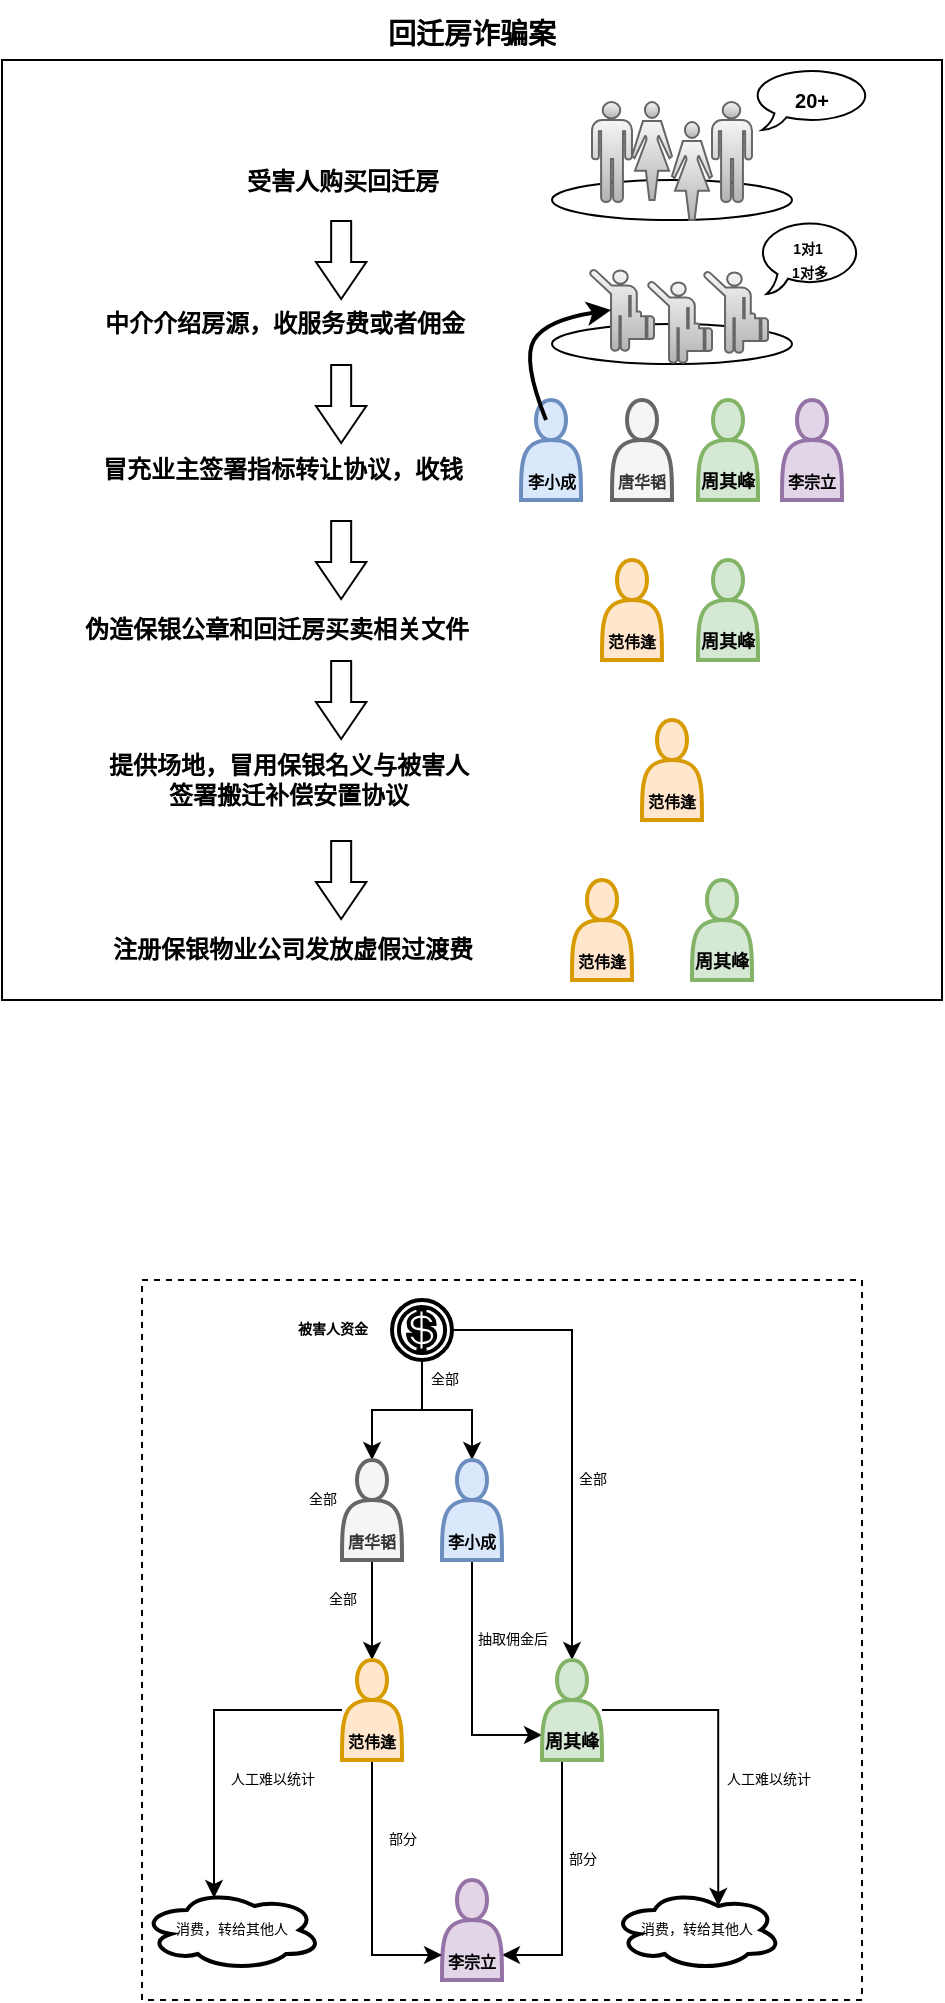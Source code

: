 <mxfile version="20.8.5" type="github">
  <diagram id="nMY7_8F1BtrzsAjcgdW9" name="第 1 页">
    <mxGraphModel dx="875" dy="435" grid="1" gridSize="10" guides="1" tooltips="1" connect="1" arrows="1" fold="1" page="1" pageScale="1" pageWidth="827" pageHeight="1169" math="0" shadow="0">
      <root>
        <mxCell id="0" />
        <mxCell id="1" parent="0" />
        <mxCell id="5yCmDJtd9Wti_51StDvj-59" value="" style="whiteSpace=wrap;html=1;aspect=fixed;strokeColor=default;strokeWidth=1;fontSize=7;fontColor=default;fillColor=none;dashed=1;" vertex="1" parent="1">
          <mxGeometry x="150" y="730" width="360" height="360" as="geometry" />
        </mxCell>
        <mxCell id="qC7QsjY16g4wpngSqHru-79" value="" style="ellipse;whiteSpace=wrap;html=1;" parent="1" vertex="1">
          <mxGeometry x="355" y="252" width="120" height="20" as="geometry" />
        </mxCell>
        <mxCell id="qC7QsjY16g4wpngSqHru-120" value="" style="whiteSpace=wrap;html=1;aspect=fixed;strokeColor=default;fontSize=10;fillColor=none;" parent="1" vertex="1">
          <mxGeometry x="80" y="120" width="470" height="470" as="geometry" />
        </mxCell>
        <mxCell id="qC7QsjY16g4wpngSqHru-4" value="" style="ellipse;whiteSpace=wrap;html=1;" parent="1" vertex="1">
          <mxGeometry x="355" y="180" width="120" height="20" as="geometry" />
        </mxCell>
        <mxCell id="qC7QsjY16g4wpngSqHru-18" value="&lt;b&gt;受害人&lt;/b&gt;&lt;b style=&quot;border-color: var(--border-color);&quot;&gt;购买回迁房&lt;/b&gt;&lt;b&gt;&lt;br&gt;&lt;/b&gt;" style="text;html=1;align=center;verticalAlign=middle;resizable=0;points=[];autosize=1;strokeColor=none;fillColor=none;" parent="1" vertex="1">
          <mxGeometry x="190" y="165.5" width="120" height="30" as="geometry" />
        </mxCell>
        <mxCell id="qC7QsjY16g4wpngSqHru-20" value="&lt;b&gt;中介介绍房源，收服务费或者佣金&lt;/b&gt;" style="text;html=1;align=center;verticalAlign=middle;resizable=0;points=[];autosize=1;strokeColor=none;fillColor=none;" parent="1" vertex="1">
          <mxGeometry x="121" y="237" width="200" height="30" as="geometry" />
        </mxCell>
        <mxCell id="qC7QsjY16g4wpngSqHru-43" value="" style="shape=mxgraph.signs.people.man_1;html=1;pointerEvents=1;fillColor=#f5f5f5;strokeColor=#666666;verticalLabelPosition=bottom;verticalAlign=top;align=center;sketch=0;gradientColor=#b3b3b3;" parent="1" vertex="1">
          <mxGeometry x="375" y="141" width="20" height="50" as="geometry" />
        </mxCell>
        <mxCell id="qC7QsjY16g4wpngSqHru-44" value="" style="shape=mxgraph.signs.people.woman_2;html=1;pointerEvents=1;fillColor=#f5f5f5;strokeColor=#666666;verticalLabelPosition=bottom;verticalAlign=top;align=center;sketch=0;gradientColor=#b3b3b3;" parent="1" vertex="1">
          <mxGeometry x="395" y="141" width="20" height="49" as="geometry" />
        </mxCell>
        <mxCell id="qC7QsjY16g4wpngSqHru-46" value="" style="shape=mxgraph.signs.people.woman_2;html=1;pointerEvents=1;fillColor=#f5f5f5;strokeColor=#666666;verticalLabelPosition=bottom;verticalAlign=top;align=center;sketch=0;gradientColor=#b3b3b3;" parent="1" vertex="1">
          <mxGeometry x="415" y="151" width="20" height="49" as="geometry" />
        </mxCell>
        <mxCell id="qC7QsjY16g4wpngSqHru-47" value="" style="shape=mxgraph.signs.people.man_1;html=1;pointerEvents=1;fillColor=#f5f5f5;strokeColor=#666666;verticalLabelPosition=bottom;verticalAlign=top;align=center;sketch=0;gradientColor=#b3b3b3;" parent="1" vertex="1">
          <mxGeometry x="435" y="141" width="20" height="50" as="geometry" />
        </mxCell>
        <mxCell id="qC7QsjY16g4wpngSqHru-49" value="&lt;b&gt;&lt;br&gt;&lt;br&gt;&lt;font style=&quot;font-size: 8px;&quot;&gt;李小成&lt;/font&gt;&lt;/b&gt;" style="shape=actor;whiteSpace=wrap;html=1;fillColor=#dae8fc;strokeColor=#6c8ebf;strokeWidth=2;" parent="1" vertex="1">
          <mxGeometry x="339.5" y="290" width="30" height="50" as="geometry" />
        </mxCell>
        <mxCell id="qC7QsjY16g4wpngSqHru-59" value="&lt;font style=&quot;font-size: 9px;&quot;&gt;&lt;b&gt;&lt;br&gt;&lt;br&gt;周其峰&lt;/b&gt;&lt;/font&gt;" style="shape=actor;whiteSpace=wrap;html=1;fillColor=#d5e8d4;strokeColor=#82b366;strokeWidth=2;" parent="1" vertex="1">
          <mxGeometry x="428" y="290" width="30" height="50" as="geometry" />
        </mxCell>
        <mxCell id="qC7QsjY16g4wpngSqHru-60" value="&lt;b&gt;&lt;br&gt;&lt;br&gt;&lt;font style=&quot;font-size: 8px;&quot;&gt;李宗立&lt;/font&gt;&lt;/b&gt;" style="shape=actor;whiteSpace=wrap;html=1;fillColor=#e1d5e7;strokeColor=#9673a6;strokeWidth=2;" parent="1" vertex="1">
          <mxGeometry x="470" y="290" width="30" height="50" as="geometry" />
        </mxCell>
        <mxCell id="qC7QsjY16g4wpngSqHru-61" value="&lt;b&gt;&lt;br&gt;&lt;br&gt;&lt;font style=&quot;font-size: 8px;&quot;&gt;范伟逢&lt;/font&gt;&lt;/b&gt;" style="shape=actor;whiteSpace=wrap;html=1;fillColor=#ffe6cc;strokeColor=#d79b00;strokeWidth=2;" parent="1" vertex="1">
          <mxGeometry x="380" y="370" width="30" height="50" as="geometry" />
        </mxCell>
        <mxCell id="qC7QsjY16g4wpngSqHru-40" value="" style="shape=mxgraph.signs.travel.arriving_flights;html=1;pointerEvents=1;fillColor=#f5f5f5;strokeColor=#666666;verticalLabelPosition=bottom;verticalAlign=top;align=center;sketch=0;gradientColor=#b3b3b3;" parent="1" vertex="1">
          <mxGeometry x="373" y="224" width="33" height="42" as="geometry" />
        </mxCell>
        <mxCell id="qC7QsjY16g4wpngSqHru-81" value="" style="shape=mxgraph.signs.travel.arriving_flights;html=1;pointerEvents=1;fillColor=#f5f5f5;strokeColor=#666666;verticalLabelPosition=bottom;verticalAlign=top;align=center;sketch=0;gradientColor=#b3b3b3;" parent="1" vertex="1">
          <mxGeometry x="402" y="230" width="33" height="42" as="geometry" />
        </mxCell>
        <mxCell id="qC7QsjY16g4wpngSqHru-82" value="" style="shape=mxgraph.signs.travel.arriving_flights;html=1;pointerEvents=1;fillColor=#f5f5f5;strokeColor=#666666;verticalLabelPosition=bottom;verticalAlign=top;align=center;sketch=0;gradientColor=#b3b3b3;" parent="1" vertex="1">
          <mxGeometry x="430" y="225" width="33" height="42" as="geometry" />
        </mxCell>
        <mxCell id="qC7QsjY16g4wpngSqHru-102" value="&lt;b&gt;冒充业主签署指标转让协议，收钱&lt;/b&gt;" style="text;html=1;align=center;verticalAlign=middle;resizable=0;points=[];autosize=1;strokeColor=none;fillColor=none;" parent="1" vertex="1">
          <mxGeometry x="120" y="310" width="200" height="30" as="geometry" />
        </mxCell>
        <mxCell id="qC7QsjY16g4wpngSqHru-103" value="&lt;b&gt;&lt;br&gt;&lt;br&gt;&lt;font style=&quot;font-size: 8px;&quot;&gt;唐华韬&lt;/font&gt;&lt;/b&gt;" style="shape=actor;whiteSpace=wrap;html=1;fillColor=#f5f5f5;strokeColor=#666666;fontColor=#333333;strokeWidth=2;" parent="1" vertex="1">
          <mxGeometry x="385" y="290" width="30" height="50" as="geometry" />
        </mxCell>
        <mxCell id="qC7QsjY16g4wpngSqHru-105" value="&lt;b&gt;提供场地，冒用保银名义与被害人&lt;br&gt;签署搬迁补偿安置协议&lt;/b&gt;" style="text;html=1;align=center;verticalAlign=middle;resizable=0;points=[];autosize=1;strokeColor=none;fillColor=none;" parent="1" vertex="1">
          <mxGeometry x="123" y="460" width="200" height="40" as="geometry" />
        </mxCell>
        <mxCell id="qC7QsjY16g4wpngSqHru-106" value="&lt;b&gt;伪造保银公章和回迁房买卖相关文件&lt;/b&gt;" style="text;html=1;align=center;verticalAlign=middle;resizable=0;points=[];autosize=1;strokeColor=none;fillColor=none;" parent="1" vertex="1">
          <mxGeometry x="107" y="390" width="220" height="30" as="geometry" />
        </mxCell>
        <mxCell id="qC7QsjY16g4wpngSqHru-107" value="&lt;font style=&quot;font-size: 9px;&quot;&gt;&lt;b&gt;&lt;br&gt;&lt;br&gt;周其峰&lt;/b&gt;&lt;/font&gt;" style="shape=actor;whiteSpace=wrap;html=1;fillColor=#d5e8d4;strokeColor=#82b366;strokeWidth=2;" parent="1" vertex="1">
          <mxGeometry x="428" y="370" width="30" height="50" as="geometry" />
        </mxCell>
        <mxCell id="qC7QsjY16g4wpngSqHru-108" value="&lt;b&gt;&lt;br&gt;&lt;br&gt;&lt;font style=&quot;font-size: 8px;&quot;&gt;范伟逢&lt;/font&gt;&lt;/b&gt;" style="shape=actor;whiteSpace=wrap;html=1;fillColor=#ffe6cc;strokeColor=#d79b00;strokeWidth=2;" parent="1" vertex="1">
          <mxGeometry x="400" y="450" width="30" height="50" as="geometry" />
        </mxCell>
        <mxCell id="qC7QsjY16g4wpngSqHru-110" value="" style="shape=flexArrow;endArrow=classic;html=1;rounded=0;fontSize=10;endWidth=14.167;endSize=5.833;" parent="1" edge="1">
          <mxGeometry width="50" height="50" relative="1" as="geometry">
            <mxPoint x="249.58" y="200" as="sourcePoint" />
            <mxPoint x="249.58" y="240" as="targetPoint" />
          </mxGeometry>
        </mxCell>
        <mxCell id="qC7QsjY16g4wpngSqHru-111" value="&lt;b&gt;注册保银物业公司发放虚假过渡费&lt;/b&gt;" style="text;html=1;align=center;verticalAlign=middle;resizable=0;points=[];autosize=1;strokeColor=none;fillColor=none;" parent="1" vertex="1">
          <mxGeometry x="125" y="550" width="200" height="30" as="geometry" />
        </mxCell>
        <mxCell id="qC7QsjY16g4wpngSqHru-112" value="&lt;b&gt;&lt;br&gt;&lt;br&gt;&lt;font style=&quot;font-size: 8px;&quot;&gt;范伟逢&lt;/font&gt;&lt;/b&gt;" style="shape=actor;whiteSpace=wrap;html=1;fillColor=#ffe6cc;strokeColor=#d79b00;strokeWidth=2;" parent="1" vertex="1">
          <mxGeometry x="365" y="530" width="30" height="50" as="geometry" />
        </mxCell>
        <mxCell id="qC7QsjY16g4wpngSqHru-113" value="&lt;font style=&quot;font-size: 9px;&quot;&gt;&lt;b&gt;&lt;br&gt;&lt;br&gt;周其峰&lt;/b&gt;&lt;/font&gt;" style="shape=actor;whiteSpace=wrap;html=1;fillColor=#d5e8d4;strokeColor=#82b366;strokeWidth=2;" parent="1" vertex="1">
          <mxGeometry x="425" y="530" width="30" height="50" as="geometry" />
        </mxCell>
        <mxCell id="qC7QsjY16g4wpngSqHru-114" value="" style="shape=flexArrow;endArrow=classic;html=1;rounded=0;fontSize=10;endWidth=14.167;endSize=5.833;" parent="1" edge="1">
          <mxGeometry width="50" height="50" relative="1" as="geometry">
            <mxPoint x="249.58" y="272" as="sourcePoint" />
            <mxPoint x="249.58" y="312" as="targetPoint" />
          </mxGeometry>
        </mxCell>
        <mxCell id="qC7QsjY16g4wpngSqHru-115" value="" style="shape=flexArrow;endArrow=classic;html=1;rounded=0;fontSize=10;endWidth=14.167;endSize=5.833;" parent="1" edge="1">
          <mxGeometry width="50" height="50" relative="1" as="geometry">
            <mxPoint x="249.58" y="350" as="sourcePoint" />
            <mxPoint x="249.58" y="390" as="targetPoint" />
          </mxGeometry>
        </mxCell>
        <mxCell id="qC7QsjY16g4wpngSqHru-116" value="" style="shape=flexArrow;endArrow=classic;html=1;rounded=0;fontSize=10;endWidth=14.167;endSize=5.833;" parent="1" edge="1">
          <mxGeometry width="50" height="50" relative="1" as="geometry">
            <mxPoint x="249.58" y="420" as="sourcePoint" />
            <mxPoint x="249.58" y="460" as="targetPoint" />
          </mxGeometry>
        </mxCell>
        <mxCell id="qC7QsjY16g4wpngSqHru-117" value="" style="shape=flexArrow;endArrow=classic;html=1;rounded=0;fontSize=10;endWidth=14.167;endSize=5.833;" parent="1" edge="1">
          <mxGeometry width="50" height="50" relative="1" as="geometry">
            <mxPoint x="249.58" y="510" as="sourcePoint" />
            <mxPoint x="249.58" y="550" as="targetPoint" />
          </mxGeometry>
        </mxCell>
        <mxCell id="5yCmDJtd9Wti_51StDvj-2" value="&lt;b&gt;20+&lt;/b&gt;" style="whiteSpace=wrap;html=1;shape=mxgraph.basic.oval_callout;strokeColor=default;fontSize=10;fillColor=none;" vertex="1" parent="1">
          <mxGeometry x="455" y="124" width="60" height="31" as="geometry" />
        </mxCell>
        <mxCell id="5yCmDJtd9Wti_51StDvj-3" value="&lt;b&gt;&lt;font style=&quot;font-size: 7px;&quot;&gt;1对1&amp;nbsp;&lt;br&gt;1对多&lt;br&gt;&lt;/font&gt;&lt;/b&gt;" style="whiteSpace=wrap;html=1;shape=mxgraph.basic.oval_callout;strokeColor=default;fontSize=10;fillColor=none;" vertex="1" parent="1">
          <mxGeometry x="458" y="200" width="52" height="37" as="geometry" />
        </mxCell>
        <mxCell id="5yCmDJtd9Wti_51StDvj-10" value="" style="curved=1;endArrow=classic;html=1;rounded=0;fontSize=7;strokeWidth=2;entryX=0.35;entryY=0.5;entryDx=0;entryDy=0;entryPerimeter=0;" edge="1" parent="1" target="qC7QsjY16g4wpngSqHru-40">
          <mxGeometry width="50" height="50" relative="1" as="geometry">
            <mxPoint x="352" y="300" as="sourcePoint" />
            <mxPoint x="370" y="250" as="targetPoint" />
            <Array as="points">
              <mxPoint x="340" y="270" />
              <mxPoint x="352" y="250" />
            </Array>
          </mxGeometry>
        </mxCell>
        <mxCell id="5yCmDJtd9Wti_51StDvj-12" value="&lt;h1&gt;回迁房诈骗案&lt;/h1&gt;" style="text;html=1;strokeColor=none;fillColor=none;spacing=5;spacingTop=-20;whiteSpace=wrap;overflow=hidden;rounded=0;strokeWidth=2;fontSize=7;align=center;" vertex="1" parent="1">
          <mxGeometry x="220" y="100" width="190" height="20" as="geometry" />
        </mxCell>
        <mxCell id="5yCmDJtd9Wti_51StDvj-34" style="edgeStyle=orthogonalEdgeStyle;rounded=0;orthogonalLoop=1;jettySize=auto;html=1;entryX=0.5;entryY=0;entryDx=0;entryDy=0;strokeWidth=1;fontSize=7;fontColor=default;" edge="1" parent="1" source="5yCmDJtd9Wti_51StDvj-18" target="5yCmDJtd9Wti_51StDvj-22">
          <mxGeometry relative="1" as="geometry" />
        </mxCell>
        <mxCell id="5yCmDJtd9Wti_51StDvj-40" style="edgeStyle=orthogonalEdgeStyle;rounded=0;orthogonalLoop=1;jettySize=auto;html=1;entryX=0.5;entryY=0;entryDx=0;entryDy=0;strokeWidth=1;fontSize=7;fontColor=default;" edge="1" parent="1" source="5yCmDJtd9Wti_51StDvj-18" target="5yCmDJtd9Wti_51StDvj-19">
          <mxGeometry relative="1" as="geometry" />
        </mxCell>
        <mxCell id="5yCmDJtd9Wti_51StDvj-41" style="edgeStyle=orthogonalEdgeStyle;rounded=0;orthogonalLoop=1;jettySize=auto;html=1;entryX=0.5;entryY=0;entryDx=0;entryDy=0;strokeWidth=1;fontSize=7;fontColor=default;" edge="1" parent="1" source="5yCmDJtd9Wti_51StDvj-18" target="5yCmDJtd9Wti_51StDvj-20">
          <mxGeometry relative="1" as="geometry" />
        </mxCell>
        <mxCell id="5yCmDJtd9Wti_51StDvj-18" value="" style="shape=mxgraph.signs.travel.cashier;html=1;pointerEvents=1;fillColor=none;strokeColor=default;verticalLabelPosition=bottom;verticalAlign=top;align=center;sketch=0;strokeWidth=2;fontSize=7;fontColor=default;" vertex="1" parent="1">
          <mxGeometry x="275" y="740" width="30" height="30" as="geometry" />
        </mxCell>
        <mxCell id="5yCmDJtd9Wti_51StDvj-36" style="edgeStyle=orthogonalEdgeStyle;rounded=0;orthogonalLoop=1;jettySize=auto;html=1;exitX=0.5;exitY=1;exitDx=0;exitDy=0;entryX=0;entryY=0.75;entryDx=0;entryDy=0;strokeWidth=1;fontSize=7;fontColor=default;" edge="1" parent="1" source="5yCmDJtd9Wti_51StDvj-19" target="5yCmDJtd9Wti_51StDvj-20">
          <mxGeometry relative="1" as="geometry" />
        </mxCell>
        <mxCell id="5yCmDJtd9Wti_51StDvj-19" value="&lt;b&gt;&lt;br&gt;&lt;br&gt;&lt;font style=&quot;font-size: 8px;&quot;&gt;李小成&lt;/font&gt;&lt;/b&gt;" style="shape=actor;whiteSpace=wrap;html=1;fillColor=#dae8fc;strokeColor=#6c8ebf;strokeWidth=2;" vertex="1" parent="1">
          <mxGeometry x="300" y="820" width="30" height="50" as="geometry" />
        </mxCell>
        <mxCell id="5yCmDJtd9Wti_51StDvj-38" style="edgeStyle=orthogonalEdgeStyle;rounded=0;orthogonalLoop=1;jettySize=auto;html=1;entryX=1;entryY=0.75;entryDx=0;entryDy=0;strokeWidth=1;fontSize=7;fontColor=default;" edge="1" parent="1" source="5yCmDJtd9Wti_51StDvj-20" target="5yCmDJtd9Wti_51StDvj-21">
          <mxGeometry relative="1" as="geometry">
            <Array as="points">
              <mxPoint x="360" y="1068" />
            </Array>
          </mxGeometry>
        </mxCell>
        <mxCell id="5yCmDJtd9Wti_51StDvj-56" style="edgeStyle=orthogonalEdgeStyle;rounded=0;orthogonalLoop=1;jettySize=auto;html=1;entryX=0.625;entryY=0.2;entryDx=0;entryDy=0;entryPerimeter=0;strokeWidth=1;fontSize=7;fontColor=default;" edge="1" parent="1" source="5yCmDJtd9Wti_51StDvj-20" target="5yCmDJtd9Wti_51StDvj-54">
          <mxGeometry relative="1" as="geometry" />
        </mxCell>
        <mxCell id="5yCmDJtd9Wti_51StDvj-20" value="&lt;font style=&quot;font-size: 9px;&quot;&gt;&lt;b&gt;&lt;br&gt;&lt;br&gt;周其峰&lt;/b&gt;&lt;/font&gt;" style="shape=actor;whiteSpace=wrap;html=1;fillColor=#d5e8d4;strokeColor=#82b366;strokeWidth=2;" vertex="1" parent="1">
          <mxGeometry x="350" y="920" width="30" height="50" as="geometry" />
        </mxCell>
        <mxCell id="5yCmDJtd9Wti_51StDvj-21" value="&lt;b&gt;&lt;br&gt;&lt;br&gt;&lt;font style=&quot;font-size: 8px;&quot;&gt;李宗立&lt;/font&gt;&lt;/b&gt;" style="shape=actor;whiteSpace=wrap;html=1;fillColor=#e1d5e7;strokeColor=#9673a6;strokeWidth=2;" vertex="1" parent="1">
          <mxGeometry x="300" y="1030" width="30" height="50" as="geometry" />
        </mxCell>
        <mxCell id="5yCmDJtd9Wti_51StDvj-33" style="edgeStyle=orthogonalEdgeStyle;rounded=0;orthogonalLoop=1;jettySize=auto;html=1;entryX=0.5;entryY=0;entryDx=0;entryDy=0;strokeWidth=1;fontSize=7;fontColor=default;" edge="1" parent="1" source="5yCmDJtd9Wti_51StDvj-22" target="5yCmDJtd9Wti_51StDvj-23">
          <mxGeometry relative="1" as="geometry" />
        </mxCell>
        <mxCell id="5yCmDJtd9Wti_51StDvj-22" value="&lt;b&gt;&lt;br&gt;&lt;br&gt;&lt;font style=&quot;font-size: 8px;&quot;&gt;唐华韬&lt;/font&gt;&lt;/b&gt;" style="shape=actor;whiteSpace=wrap;html=1;fillColor=#f5f5f5;strokeColor=#666666;fontColor=#333333;strokeWidth=2;" vertex="1" parent="1">
          <mxGeometry x="250" y="820" width="30" height="50" as="geometry" />
        </mxCell>
        <mxCell id="5yCmDJtd9Wti_51StDvj-37" style="edgeStyle=orthogonalEdgeStyle;rounded=0;orthogonalLoop=1;jettySize=auto;html=1;entryX=0;entryY=0.75;entryDx=0;entryDy=0;strokeWidth=1;fontSize=7;fontColor=default;" edge="1" parent="1" source="5yCmDJtd9Wti_51StDvj-23" target="5yCmDJtd9Wti_51StDvj-21">
          <mxGeometry relative="1" as="geometry">
            <Array as="points">
              <mxPoint x="265" y="1068" />
            </Array>
          </mxGeometry>
        </mxCell>
        <mxCell id="5yCmDJtd9Wti_51StDvj-55" style="edgeStyle=orthogonalEdgeStyle;rounded=0;orthogonalLoop=1;jettySize=auto;html=1;entryX=0.4;entryY=0.1;entryDx=0;entryDy=0;entryPerimeter=0;strokeWidth=1;fontSize=7;fontColor=default;" edge="1" parent="1" source="5yCmDJtd9Wti_51StDvj-23" target="5yCmDJtd9Wti_51StDvj-53">
          <mxGeometry relative="1" as="geometry" />
        </mxCell>
        <mxCell id="5yCmDJtd9Wti_51StDvj-23" value="&lt;b&gt;&lt;br&gt;&lt;br&gt;&lt;font style=&quot;font-size: 8px;&quot;&gt;范伟逢&lt;/font&gt;&lt;/b&gt;" style="shape=actor;whiteSpace=wrap;html=1;fillColor=#ffe6cc;strokeColor=#d79b00;strokeWidth=2;" vertex="1" parent="1">
          <mxGeometry x="250" y="920" width="30" height="50" as="geometry" />
        </mxCell>
        <mxCell id="5yCmDJtd9Wti_51StDvj-46" value="抽取佣金后" style="text;html=1;align=center;verticalAlign=middle;resizable=0;points=[];autosize=1;strokeColor=none;fillColor=none;fontSize=7;fontColor=default;" vertex="1" parent="1">
          <mxGeometry x="305" y="900" width="60" height="20" as="geometry" />
        </mxCell>
        <mxCell id="5yCmDJtd9Wti_51StDvj-47" value="全部" style="text;html=1;align=center;verticalAlign=middle;resizable=0;points=[];autosize=1;strokeColor=none;fillColor=none;fontSize=7;fontColor=default;" vertex="1" parent="1">
          <mxGeometry x="355" y="820" width="40" height="20" as="geometry" />
        </mxCell>
        <mxCell id="5yCmDJtd9Wti_51StDvj-48" value="全部" style="text;html=1;align=center;verticalAlign=middle;resizable=0;points=[];autosize=1;strokeColor=none;fillColor=none;fontSize=7;fontColor=default;" vertex="1" parent="1">
          <mxGeometry x="281" y="770" width="40" height="20" as="geometry" />
        </mxCell>
        <mxCell id="5yCmDJtd9Wti_51StDvj-49" value="全部" style="text;html=1;align=center;verticalAlign=middle;resizable=0;points=[];autosize=1;strokeColor=none;fillColor=none;fontSize=7;fontColor=default;" vertex="1" parent="1">
          <mxGeometry x="220" y="830" width="40" height="20" as="geometry" />
        </mxCell>
        <mxCell id="5yCmDJtd9Wti_51StDvj-50" value="全部" style="text;html=1;align=center;verticalAlign=middle;resizable=0;points=[];autosize=1;strokeColor=none;fillColor=none;fontSize=7;fontColor=default;" vertex="1" parent="1">
          <mxGeometry x="230" y="880" width="40" height="20" as="geometry" />
        </mxCell>
        <mxCell id="5yCmDJtd9Wti_51StDvj-51" value="部分" style="text;html=1;align=center;verticalAlign=middle;resizable=0;points=[];autosize=1;strokeColor=none;fillColor=none;fontSize=7;fontColor=default;" vertex="1" parent="1">
          <mxGeometry x="350" y="1010" width="40" height="20" as="geometry" />
        </mxCell>
        <mxCell id="5yCmDJtd9Wti_51StDvj-52" value="部分" style="text;html=1;align=center;verticalAlign=middle;resizable=0;points=[];autosize=1;strokeColor=none;fillColor=none;fontSize=7;fontColor=default;" vertex="1" parent="1">
          <mxGeometry x="260" y="1000" width="40" height="20" as="geometry" />
        </mxCell>
        <mxCell id="5yCmDJtd9Wti_51StDvj-53" value="消费，转给其他人" style="ellipse;shape=cloud;whiteSpace=wrap;html=1;strokeColor=default;strokeWidth=2;fontSize=7;fontColor=default;fillColor=none;" vertex="1" parent="1">
          <mxGeometry x="150" y="1035" width="90" height="40" as="geometry" />
        </mxCell>
        <mxCell id="5yCmDJtd9Wti_51StDvj-54" value="消费，转给其他人" style="ellipse;shape=cloud;whiteSpace=wrap;html=1;strokeColor=default;strokeWidth=2;fontSize=7;fontColor=default;fillColor=none;" vertex="1" parent="1">
          <mxGeometry x="385" y="1035" width="85" height="40" as="geometry" />
        </mxCell>
        <mxCell id="5yCmDJtd9Wti_51StDvj-60" value="人工难以统计" style="text;html=1;align=center;verticalAlign=middle;resizable=0;points=[];autosize=1;strokeColor=none;fillColor=none;fontSize=7;fontColor=default;" vertex="1" parent="1">
          <mxGeometry x="428" y="970" width="70" height="20" as="geometry" />
        </mxCell>
        <mxCell id="5yCmDJtd9Wti_51StDvj-61" value="人工难以统计" style="text;html=1;align=center;verticalAlign=middle;resizable=0;points=[];autosize=1;strokeColor=none;fillColor=none;fontSize=7;fontColor=default;" vertex="1" parent="1">
          <mxGeometry x="180" y="970" width="70" height="20" as="geometry" />
        </mxCell>
        <mxCell id="5yCmDJtd9Wti_51StDvj-62" value="&lt;b&gt;被害人资金&lt;/b&gt;" style="text;html=1;align=center;verticalAlign=middle;resizable=0;points=[];autosize=1;strokeColor=none;fillColor=none;fontSize=7;fontColor=default;" vertex="1" parent="1">
          <mxGeometry x="215" y="745" width="60" height="20" as="geometry" />
        </mxCell>
      </root>
    </mxGraphModel>
  </diagram>
</mxfile>
